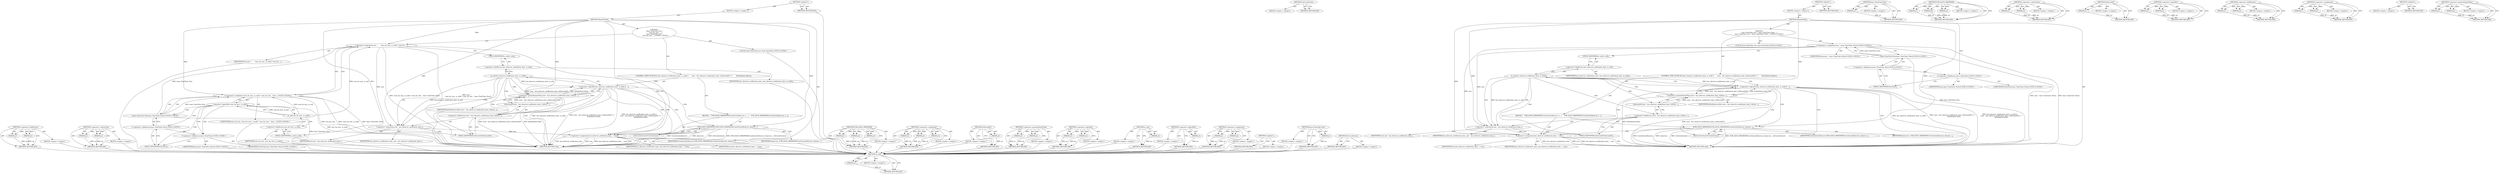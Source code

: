 digraph "OnUserActivity" {
vulnerable_79 [label=<(METHOD,is_null)>];
vulnerable_80 [label=<(PARAM,p1)>];
vulnerable_81 [label=<(BLOCK,&lt;empty&gt;,&lt;empty&gt;)>];
vulnerable_82 [label=<(METHOD_RETURN,ANY)>];
vulnerable_103 [label=<(METHOD,OnUserActivity)>];
vulnerable_104 [label=<(BLOCK,&lt;empty&gt;,&lt;empty&gt;)>];
vulnerable_105 [label=<(METHOD_RETURN,ANY)>];
vulnerable_6 [label=<(METHOD,&lt;global&gt;)<SUB>1</SUB>>];
vulnerable_7 [label=<(BLOCK,&lt;empty&gt;,&lt;empty&gt;)<SUB>1</SUB>>];
vulnerable_8 [label=<(METHOD,MaybeNotify)<SUB>1</SUB>>];
vulnerable_9 [label="<(BLOCK,{
  base::TimeTicks now = base::TimeTicks::Now(...,{
  base::TimeTicks now = base::TimeTicks::Now(...)<SUB>1</SUB>>"];
vulnerable_10 [label="<(LOCAL,base.TimeTicks now: base.TimeTicks)<SUB>2</SUB>>"];
vulnerable_11 [label="<(&lt;operator&gt;.assignment,now = base::TimeTicks::Now())<SUB>2</SUB>>"];
vulnerable_12 [label="<(IDENTIFIER,now,now = base::TimeTicks::Now())<SUB>2</SUB>>"];
vulnerable_13 [label="<(base.TimeTicks.Now,base::TimeTicks::Now())<SUB>2</SUB>>"];
vulnerable_14 [label="<(&lt;operator&gt;.fieldAccess,base::TimeTicks::Now)<SUB>2</SUB>>"];
vulnerable_15 [label="<(&lt;operator&gt;.fieldAccess,base::TimeTicks)<SUB>2</SUB>>"];
vulnerable_16 [label="<(IDENTIFIER,base,base::TimeTicks::Now())<SUB>2</SUB>>"];
vulnerable_17 [label="<(IDENTIFIER,TimeTicks,base::TimeTicks::Now())<SUB>2</SUB>>"];
vulnerable_18 [label=<(FIELD_IDENTIFIER,Now,Now)<SUB>2</SUB>>];
vulnerable_19 [label=<(CONTROL_STRUCTURE,IF,if (last_observer_notification_time_.is_null() ||
       (now - last_observer_notification_time_).InSecondsF() &gt;=
       kNotifyIntervalSec))<SUB>3</SUB>>];
vulnerable_20 [label=<(&lt;operator&gt;.logicalOr,last_observer_notification_time_.is_null() ||
 ...)<SUB>3</SUB>>];
vulnerable_21 [label=<(is_null,last_observer_notification_time_.is_null())<SUB>3</SUB>>];
vulnerable_22 [label=<(&lt;operator&gt;.fieldAccess,last_observer_notification_time_.is_null)<SUB>3</SUB>>];
vulnerable_23 [label=<(IDENTIFIER,last_observer_notification_time_,last_observer_notification_time_.is_null())<SUB>3</SUB>>];
vulnerable_24 [label=<(FIELD_IDENTIFIER,is_null,is_null)<SUB>3</SUB>>];
vulnerable_25 [label=<(&lt;operator&gt;.greaterEqualsThan,(now - last_observer_notification_time_).InSeco...)<SUB>4</SUB>>];
vulnerable_26 [label=<(InSecondsF,(now - last_observer_notification_time_).InSeco...)<SUB>4</SUB>>];
vulnerable_27 [label=<(&lt;operator&gt;.fieldAccess,(now - last_observer_notification_time_).InSeco...)<SUB>4</SUB>>];
vulnerable_28 [label=<(&lt;operator&gt;.subtraction,now - last_observer_notification_time_)<SUB>4</SUB>>];
vulnerable_29 [label=<(IDENTIFIER,now,now - last_observer_notification_time_)<SUB>4</SUB>>];
vulnerable_30 [label=<(IDENTIFIER,last_observer_notification_time_,now - last_observer_notification_time_)<SUB>4</SUB>>];
vulnerable_31 [label=<(FIELD_IDENTIFIER,InSecondsF,InSecondsF)<SUB>4</SUB>>];
vulnerable_32 [label=<(IDENTIFIER,kNotifyIntervalSec,(now - last_observer_notification_time_).InSeco...)<SUB>5</SUB>>];
vulnerable_33 [label=<(BLOCK,{
    FOR_EACH_OBSERVER(UserActivityObserver, o...,{
    FOR_EACH_OBSERVER(UserActivityObserver, o...)<SUB>5</SUB>>];
vulnerable_34 [label=<(FOR_EACH_OBSERVER,FOR_EACH_OBSERVER(UserActivityObserver, observe...)<SUB>6</SUB>>];
vulnerable_35 [label=<(IDENTIFIER,UserActivityObserver,FOR_EACH_OBSERVER(UserActivityObserver, observe...)<SUB>6</SUB>>];
vulnerable_36 [label=<(IDENTIFIER,observers_,FOR_EACH_OBSERVER(UserActivityObserver, observe...)<SUB>6</SUB>>];
vulnerable_37 [label=<(OnUserActivity,OnUserActivity())<SUB>6</SUB>>];
vulnerable_38 [label=<(&lt;operator&gt;.assignment,last_observer_notification_time_ = now)<SUB>7</SUB>>];
vulnerable_39 [label=<(IDENTIFIER,last_observer_notification_time_,last_observer_notification_time_ = now)<SUB>7</SUB>>];
vulnerable_40 [label=<(IDENTIFIER,now,last_observer_notification_time_ = now)<SUB>7</SUB>>];
vulnerable_41 [label=<(METHOD_RETURN,void)<SUB>1</SUB>>];
vulnerable_43 [label=<(METHOD_RETURN,ANY)<SUB>1</SUB>>];
vulnerable_65 [label=<(METHOD,base.TimeTicks.Now)>];
vulnerable_66 [label=<(PARAM,p1)>];
vulnerable_67 [label=<(BLOCK,&lt;empty&gt;,&lt;empty&gt;)>];
vulnerable_68 [label=<(METHOD_RETURN,ANY)>];
vulnerable_97 [label=<(METHOD,FOR_EACH_OBSERVER)>];
vulnerable_98 [label=<(PARAM,p1)>];
vulnerable_99 [label=<(PARAM,p2)>];
vulnerable_100 [label=<(PARAM,p3)>];
vulnerable_101 [label=<(BLOCK,&lt;empty&gt;,&lt;empty&gt;)>];
vulnerable_102 [label=<(METHOD_RETURN,ANY)>];
vulnerable_92 [label=<(METHOD,&lt;operator&gt;.subtraction)>];
vulnerable_93 [label=<(PARAM,p1)>];
vulnerable_94 [label=<(PARAM,p2)>];
vulnerable_95 [label=<(BLOCK,&lt;empty&gt;,&lt;empty&gt;)>];
vulnerable_96 [label=<(METHOD_RETURN,ANY)>];
vulnerable_88 [label=<(METHOD,InSecondsF)>];
vulnerable_89 [label=<(PARAM,p1)>];
vulnerable_90 [label=<(BLOCK,&lt;empty&gt;,&lt;empty&gt;)>];
vulnerable_91 [label=<(METHOD_RETURN,ANY)>];
vulnerable_74 [label=<(METHOD,&lt;operator&gt;.logicalOr)>];
vulnerable_75 [label=<(PARAM,p1)>];
vulnerable_76 [label=<(PARAM,p2)>];
vulnerable_77 [label=<(BLOCK,&lt;empty&gt;,&lt;empty&gt;)>];
vulnerable_78 [label=<(METHOD_RETURN,ANY)>];
vulnerable_69 [label=<(METHOD,&lt;operator&gt;.fieldAccess)>];
vulnerable_70 [label=<(PARAM,p1)>];
vulnerable_71 [label=<(PARAM,p2)>];
vulnerable_72 [label=<(BLOCK,&lt;empty&gt;,&lt;empty&gt;)>];
vulnerable_73 [label=<(METHOD_RETURN,ANY)>];
vulnerable_60 [label=<(METHOD,&lt;operator&gt;.assignment)>];
vulnerable_61 [label=<(PARAM,p1)>];
vulnerable_62 [label=<(PARAM,p2)>];
vulnerable_63 [label=<(BLOCK,&lt;empty&gt;,&lt;empty&gt;)>];
vulnerable_64 [label=<(METHOD_RETURN,ANY)>];
vulnerable_54 [label=<(METHOD,&lt;global&gt;)<SUB>1</SUB>>];
vulnerable_55 [label=<(BLOCK,&lt;empty&gt;,&lt;empty&gt;)>];
vulnerable_56 [label=<(METHOD_RETURN,ANY)>];
vulnerable_83 [label=<(METHOD,&lt;operator&gt;.greaterEqualsThan)>];
vulnerable_84 [label=<(PARAM,p1)>];
vulnerable_85 [label=<(PARAM,p2)>];
vulnerable_86 [label=<(BLOCK,&lt;empty&gt;,&lt;empty&gt;)>];
vulnerable_87 [label=<(METHOD_RETURN,ANY)>];
fixed_86 [label=<(METHOD,&lt;operator&gt;.fieldAccess)>];
fixed_87 [label=<(PARAM,p1)>];
fixed_88 [label=<(PARAM,p2)>];
fixed_89 [label=<(BLOCK,&lt;empty&gt;,&lt;empty&gt;)>];
fixed_90 [label=<(METHOD_RETURN,ANY)>];
fixed_109 [label=<(METHOD,&lt;operator&gt;.subtraction)>];
fixed_110 [label=<(PARAM,p1)>];
fixed_111 [label=<(PARAM,p2)>];
fixed_112 [label=<(BLOCK,&lt;empty&gt;,&lt;empty&gt;)>];
fixed_113 [label=<(METHOD_RETURN,ANY)>];
fixed_6 [label=<(METHOD,&lt;global&gt;)<SUB>1</SUB>>];
fixed_7 [label=<(BLOCK,&lt;empty&gt;,&lt;empty&gt;)<SUB>1</SUB>>];
fixed_8 [label=<(METHOD,MaybeNotify)<SUB>1</SUB>>];
fixed_9 [label="<(BLOCK,{
  base::TimeTicks now =
      !now_for_test_....,{
  base::TimeTicks now =
      !now_for_test_....)<SUB>1</SUB>>"];
fixed_10 [label="<(LOCAL,base.TimeTicks now: base.TimeTicks)<SUB>2</SUB>>"];
fixed_11 [label=<(&lt;operator&gt;.assignment,now =
      !now_for_test_.is_null() ? now_for_...)<SUB>2</SUB>>];
fixed_12 [label=<(IDENTIFIER,now,now =
      !now_for_test_.is_null() ? now_for_...)<SUB>2</SUB>>];
fixed_13 [label="<(&lt;operator&gt;.conditional,!now_for_test_.is_null() ? now_for_test_ : base...)<SUB>3</SUB>>"];
fixed_14 [label=<(&lt;operator&gt;.logicalNot,!now_for_test_.is_null())<SUB>3</SUB>>];
fixed_15 [label=<(is_null,now_for_test_.is_null())<SUB>3</SUB>>];
fixed_16 [label=<(&lt;operator&gt;.fieldAccess,now_for_test_.is_null)<SUB>3</SUB>>];
fixed_17 [label=<(IDENTIFIER,now_for_test_,now_for_test_.is_null())<SUB>3</SUB>>];
fixed_18 [label=<(FIELD_IDENTIFIER,is_null,is_null)<SUB>3</SUB>>];
fixed_19 [label="<(IDENTIFIER,now_for_test_,!now_for_test_.is_null() ? now_for_test_ : base...)<SUB>3</SUB>>"];
fixed_20 [label="<(base.TimeTicks.Now,base::TimeTicks::Now())<SUB>3</SUB>>"];
fixed_21 [label="<(&lt;operator&gt;.fieldAccess,base::TimeTicks::Now)<SUB>3</SUB>>"];
fixed_22 [label="<(&lt;operator&gt;.fieldAccess,base::TimeTicks)<SUB>3</SUB>>"];
fixed_23 [label="<(IDENTIFIER,base,base::TimeTicks::Now())<SUB>3</SUB>>"];
fixed_24 [label="<(IDENTIFIER,TimeTicks,base::TimeTicks::Now())<SUB>3</SUB>>"];
fixed_25 [label=<(FIELD_IDENTIFIER,Now,Now)<SUB>3</SUB>>];
fixed_26 [label=<(CONTROL_STRUCTURE,IF,if (last_observer_notification_time_.is_null() ||
       (now - last_observer_notification_time_).InSecondsF() &gt;=
       kNotifyIntervalSec))<SUB>4</SUB>>];
fixed_27 [label=<(&lt;operator&gt;.logicalOr,last_observer_notification_time_.is_null() ||
 ...)<SUB>4</SUB>>];
fixed_28 [label=<(is_null,last_observer_notification_time_.is_null())<SUB>4</SUB>>];
fixed_29 [label=<(&lt;operator&gt;.fieldAccess,last_observer_notification_time_.is_null)<SUB>4</SUB>>];
fixed_30 [label=<(IDENTIFIER,last_observer_notification_time_,last_observer_notification_time_.is_null())<SUB>4</SUB>>];
fixed_31 [label=<(FIELD_IDENTIFIER,is_null,is_null)<SUB>4</SUB>>];
fixed_32 [label=<(&lt;operator&gt;.greaterEqualsThan,(now - last_observer_notification_time_).InSeco...)<SUB>5</SUB>>];
fixed_33 [label=<(InSecondsF,(now - last_observer_notification_time_).InSeco...)<SUB>5</SUB>>];
fixed_34 [label=<(&lt;operator&gt;.fieldAccess,(now - last_observer_notification_time_).InSeco...)<SUB>5</SUB>>];
fixed_35 [label=<(&lt;operator&gt;.subtraction,now - last_observer_notification_time_)<SUB>5</SUB>>];
fixed_36 [label=<(IDENTIFIER,now,now - last_observer_notification_time_)<SUB>5</SUB>>];
fixed_37 [label=<(IDENTIFIER,last_observer_notification_time_,now - last_observer_notification_time_)<SUB>5</SUB>>];
fixed_38 [label=<(FIELD_IDENTIFIER,InSecondsF,InSecondsF)<SUB>5</SUB>>];
fixed_39 [label=<(IDENTIFIER,kNotifyIntervalSec,(now - last_observer_notification_time_).InSeco...)<SUB>6</SUB>>];
fixed_40 [label=<(BLOCK,{
    FOR_EACH_OBSERVER(UserActivityObserver, o...,{
    FOR_EACH_OBSERVER(UserActivityObserver, o...)<SUB>6</SUB>>];
fixed_41 [label=<(FOR_EACH_OBSERVER,FOR_EACH_OBSERVER(UserActivityObserver, observe...)<SUB>7</SUB>>];
fixed_42 [label=<(IDENTIFIER,UserActivityObserver,FOR_EACH_OBSERVER(UserActivityObserver, observe...)<SUB>7</SUB>>];
fixed_43 [label=<(IDENTIFIER,observers_,FOR_EACH_OBSERVER(UserActivityObserver, observe...)<SUB>7</SUB>>];
fixed_44 [label=<(OnUserActivity,OnUserActivity())<SUB>7</SUB>>];
fixed_45 [label=<(&lt;operator&gt;.assignment,last_observer_notification_time_ = now)<SUB>8</SUB>>];
fixed_46 [label=<(IDENTIFIER,last_observer_notification_time_,last_observer_notification_time_ = now)<SUB>8</SUB>>];
fixed_47 [label=<(IDENTIFIER,now,last_observer_notification_time_ = now)<SUB>8</SUB>>];
fixed_48 [label=<(METHOD_RETURN,void)<SUB>1</SUB>>];
fixed_50 [label=<(METHOD_RETURN,ANY)<SUB>1</SUB>>];
fixed_114 [label=<(METHOD,FOR_EACH_OBSERVER)>];
fixed_115 [label=<(PARAM,p1)>];
fixed_116 [label=<(PARAM,p2)>];
fixed_117 [label=<(PARAM,p3)>];
fixed_118 [label=<(BLOCK,&lt;empty&gt;,&lt;empty&gt;)>];
fixed_119 [label=<(METHOD_RETURN,ANY)>];
fixed_72 [label=<(METHOD,&lt;operator&gt;.conditional)>];
fixed_73 [label=<(PARAM,p1)>];
fixed_74 [label=<(PARAM,p2)>];
fixed_75 [label=<(PARAM,p3)>];
fixed_76 [label=<(BLOCK,&lt;empty&gt;,&lt;empty&gt;)>];
fixed_77 [label=<(METHOD_RETURN,ANY)>];
fixed_105 [label=<(METHOD,InSecondsF)>];
fixed_106 [label=<(PARAM,p1)>];
fixed_107 [label=<(BLOCK,&lt;empty&gt;,&lt;empty&gt;)>];
fixed_108 [label=<(METHOD_RETURN,ANY)>];
fixed_100 [label=<(METHOD,&lt;operator&gt;.greaterEqualsThan)>];
fixed_101 [label=<(PARAM,p1)>];
fixed_102 [label=<(PARAM,p2)>];
fixed_103 [label=<(BLOCK,&lt;empty&gt;,&lt;empty&gt;)>];
fixed_104 [label=<(METHOD_RETURN,ANY)>];
fixed_95 [label=<(METHOD,&lt;operator&gt;.logicalOr)>];
fixed_96 [label=<(PARAM,p1)>];
fixed_97 [label=<(PARAM,p2)>];
fixed_98 [label=<(BLOCK,&lt;empty&gt;,&lt;empty&gt;)>];
fixed_99 [label=<(METHOD_RETURN,ANY)>];
fixed_82 [label=<(METHOD,is_null)>];
fixed_83 [label=<(PARAM,p1)>];
fixed_84 [label=<(BLOCK,&lt;empty&gt;,&lt;empty&gt;)>];
fixed_85 [label=<(METHOD_RETURN,ANY)>];
fixed_78 [label=<(METHOD,&lt;operator&gt;.logicalNot)>];
fixed_79 [label=<(PARAM,p1)>];
fixed_80 [label=<(BLOCK,&lt;empty&gt;,&lt;empty&gt;)>];
fixed_81 [label=<(METHOD_RETURN,ANY)>];
fixed_67 [label=<(METHOD,&lt;operator&gt;.assignment)>];
fixed_68 [label=<(PARAM,p1)>];
fixed_69 [label=<(PARAM,p2)>];
fixed_70 [label=<(BLOCK,&lt;empty&gt;,&lt;empty&gt;)>];
fixed_71 [label=<(METHOD_RETURN,ANY)>];
fixed_61 [label=<(METHOD,&lt;global&gt;)<SUB>1</SUB>>];
fixed_62 [label=<(BLOCK,&lt;empty&gt;,&lt;empty&gt;)>];
fixed_63 [label=<(METHOD_RETURN,ANY)>];
fixed_91 [label=<(METHOD,base.TimeTicks.Now)>];
fixed_92 [label=<(PARAM,p1)>];
fixed_93 [label=<(BLOCK,&lt;empty&gt;,&lt;empty&gt;)>];
fixed_94 [label=<(METHOD_RETURN,ANY)>];
fixed_120 [label=<(METHOD,OnUserActivity)>];
fixed_121 [label=<(BLOCK,&lt;empty&gt;,&lt;empty&gt;)>];
fixed_122 [label=<(METHOD_RETURN,ANY)>];
vulnerable_79 -> vulnerable_80  [key=0, label="AST: "];
vulnerable_79 -> vulnerable_80  [key=1, label="DDG: "];
vulnerable_79 -> vulnerable_81  [key=0, label="AST: "];
vulnerable_79 -> vulnerable_82  [key=0, label="AST: "];
vulnerable_79 -> vulnerable_82  [key=1, label="CFG: "];
vulnerable_80 -> vulnerable_82  [key=0, label="DDG: p1"];
vulnerable_103 -> vulnerable_104  [key=0, label="AST: "];
vulnerable_103 -> vulnerable_105  [key=0, label="AST: "];
vulnerable_103 -> vulnerable_105  [key=1, label="CFG: "];
vulnerable_6 -> vulnerable_7  [key=0, label="AST: "];
vulnerable_6 -> vulnerable_43  [key=0, label="AST: "];
vulnerable_6 -> vulnerable_43  [key=1, label="CFG: "];
vulnerable_7 -> vulnerable_8  [key=0, label="AST: "];
vulnerable_8 -> vulnerable_9  [key=0, label="AST: "];
vulnerable_8 -> vulnerable_41  [key=0, label="AST: "];
vulnerable_8 -> vulnerable_15  [key=0, label="CFG: "];
vulnerable_8 -> vulnerable_38  [key=0, label="DDG: "];
vulnerable_8 -> vulnerable_25  [key=0, label="DDG: "];
vulnerable_8 -> vulnerable_34  [key=0, label="DDG: "];
vulnerable_8 -> vulnerable_28  [key=0, label="DDG: "];
vulnerable_9 -> vulnerable_10  [key=0, label="AST: "];
vulnerable_9 -> vulnerable_11  [key=0, label="AST: "];
vulnerable_9 -> vulnerable_19  [key=0, label="AST: "];
vulnerable_11 -> vulnerable_12  [key=0, label="AST: "];
vulnerable_11 -> vulnerable_13  [key=0, label="AST: "];
vulnerable_11 -> vulnerable_24  [key=0, label="CFG: "];
vulnerable_11 -> vulnerable_41  [key=0, label="DDG: base::TimeTicks::Now()"];
vulnerable_11 -> vulnerable_41  [key=1, label="DDG: now = base::TimeTicks::Now()"];
vulnerable_11 -> vulnerable_38  [key=0, label="DDG: now"];
vulnerable_11 -> vulnerable_28  [key=0, label="DDG: now"];
vulnerable_13 -> vulnerable_14  [key=0, label="AST: "];
vulnerable_13 -> vulnerable_11  [key=0, label="CFG: "];
vulnerable_13 -> vulnerable_11  [key=1, label="DDG: base::TimeTicks::Now"];
vulnerable_13 -> vulnerable_41  [key=0, label="DDG: base::TimeTicks::Now"];
vulnerable_14 -> vulnerable_15  [key=0, label="AST: "];
vulnerable_14 -> vulnerable_18  [key=0, label="AST: "];
vulnerable_14 -> vulnerable_13  [key=0, label="CFG: "];
vulnerable_15 -> vulnerable_16  [key=0, label="AST: "];
vulnerable_15 -> vulnerable_17  [key=0, label="AST: "];
vulnerable_15 -> vulnerable_18  [key=0, label="CFG: "];
vulnerable_18 -> vulnerable_14  [key=0, label="CFG: "];
vulnerable_19 -> vulnerable_20  [key=0, label="AST: "];
vulnerable_19 -> vulnerable_33  [key=0, label="AST: "];
vulnerable_20 -> vulnerable_21  [key=0, label="AST: "];
vulnerable_20 -> vulnerable_25  [key=0, label="AST: "];
vulnerable_20 -> vulnerable_41  [key=0, label="CFG: "];
vulnerable_20 -> vulnerable_41  [key=1, label="DDG: last_observer_notification_time_.is_null()"];
vulnerable_20 -> vulnerable_41  [key=2, label="DDG: (now - last_observer_notification_time_).InSecondsF() &gt;=
       kNotifyIntervalSec"];
vulnerable_20 -> vulnerable_41  [key=3, label="DDG: last_observer_notification_time_.is_null() ||
       (now - last_observer_notification_time_).InSecondsF() &gt;=
       kNotifyIntervalSec"];
vulnerable_20 -> vulnerable_37  [key=0, label="CFG: "];
vulnerable_20 -> vulnerable_37  [key=1, label="CDG: "];
vulnerable_20 -> vulnerable_34  [key=0, label="CDG: "];
vulnerable_20 -> vulnerable_38  [key=0, label="CDG: "];
vulnerable_21 -> vulnerable_22  [key=0, label="AST: "];
vulnerable_21 -> vulnerable_20  [key=0, label="CFG: "];
vulnerable_21 -> vulnerable_20  [key=1, label="DDG: last_observer_notification_time_.is_null"];
vulnerable_21 -> vulnerable_28  [key=0, label="CFG: "];
vulnerable_21 -> vulnerable_28  [key=1, label="DDG: last_observer_notification_time_.is_null"];
vulnerable_21 -> vulnerable_28  [key=2, label="CDG: "];
vulnerable_21 -> vulnerable_26  [key=0, label="CDG: "];
vulnerable_21 -> vulnerable_25  [key=0, label="CDG: "];
vulnerable_21 -> vulnerable_27  [key=0, label="CDG: "];
vulnerable_21 -> vulnerable_31  [key=0, label="CDG: "];
vulnerable_22 -> vulnerable_23  [key=0, label="AST: "];
vulnerable_22 -> vulnerable_24  [key=0, label="AST: "];
vulnerable_22 -> vulnerable_21  [key=0, label="CFG: "];
vulnerable_24 -> vulnerable_22  [key=0, label="CFG: "];
vulnerable_25 -> vulnerable_26  [key=0, label="AST: "];
vulnerable_25 -> vulnerable_32  [key=0, label="AST: "];
vulnerable_25 -> vulnerable_20  [key=0, label="CFG: "];
vulnerable_25 -> vulnerable_20  [key=1, label="DDG: (now - last_observer_notification_time_).InSecondsF()"];
vulnerable_25 -> vulnerable_20  [key=2, label="DDG: kNotifyIntervalSec"];
vulnerable_25 -> vulnerable_41  [key=0, label="DDG: (now - last_observer_notification_time_).InSecondsF()"];
vulnerable_25 -> vulnerable_41  [key=1, label="DDG: kNotifyIntervalSec"];
vulnerable_26 -> vulnerable_27  [key=0, label="AST: "];
vulnerable_26 -> vulnerable_25  [key=0, label="CFG: "];
vulnerable_26 -> vulnerable_25  [key=1, label="DDG: (now - last_observer_notification_time_).InSecondsF"];
vulnerable_27 -> vulnerable_28  [key=0, label="AST: "];
vulnerable_27 -> vulnerable_31  [key=0, label="AST: "];
vulnerable_27 -> vulnerable_26  [key=0, label="CFG: "];
vulnerable_28 -> vulnerable_29  [key=0, label="AST: "];
vulnerable_28 -> vulnerable_30  [key=0, label="AST: "];
vulnerable_28 -> vulnerable_31  [key=0, label="CFG: "];
vulnerable_28 -> vulnerable_38  [key=0, label="DDG: now"];
vulnerable_31 -> vulnerable_27  [key=0, label="CFG: "];
vulnerable_33 -> vulnerable_34  [key=0, label="AST: "];
vulnerable_33 -> vulnerable_38  [key=0, label="AST: "];
vulnerable_34 -> vulnerable_35  [key=0, label="AST: "];
vulnerable_34 -> vulnerable_36  [key=0, label="AST: "];
vulnerable_34 -> vulnerable_37  [key=0, label="AST: "];
vulnerable_34 -> vulnerable_38  [key=0, label="CFG: "];
vulnerable_34 -> vulnerable_41  [key=0, label="DDG: observers_"];
vulnerable_34 -> vulnerable_41  [key=1, label="DDG: OnUserActivity()"];
vulnerable_34 -> vulnerable_41  [key=2, label="DDG: FOR_EACH_OBSERVER(UserActivityObserver, observers_, OnUserActivity())"];
vulnerable_34 -> vulnerable_41  [key=3, label="DDG: UserActivityObserver"];
vulnerable_37 -> vulnerable_34  [key=0, label="CFG: "];
vulnerable_38 -> vulnerable_39  [key=0, label="AST: "];
vulnerable_38 -> vulnerable_40  [key=0, label="AST: "];
vulnerable_38 -> vulnerable_41  [key=0, label="CFG: "];
vulnerable_38 -> vulnerable_41  [key=1, label="DDG: last_observer_notification_time_"];
vulnerable_38 -> vulnerable_41  [key=2, label="DDG: now"];
vulnerable_38 -> vulnerable_41  [key=3, label="DDG: last_observer_notification_time_ = now"];
vulnerable_65 -> vulnerable_66  [key=0, label="AST: "];
vulnerable_65 -> vulnerable_66  [key=1, label="DDG: "];
vulnerable_65 -> vulnerable_67  [key=0, label="AST: "];
vulnerable_65 -> vulnerable_68  [key=0, label="AST: "];
vulnerable_65 -> vulnerable_68  [key=1, label="CFG: "];
vulnerable_66 -> vulnerable_68  [key=0, label="DDG: p1"];
vulnerable_97 -> vulnerable_98  [key=0, label="AST: "];
vulnerable_97 -> vulnerable_98  [key=1, label="DDG: "];
vulnerable_97 -> vulnerable_101  [key=0, label="AST: "];
vulnerable_97 -> vulnerable_99  [key=0, label="AST: "];
vulnerable_97 -> vulnerable_99  [key=1, label="DDG: "];
vulnerable_97 -> vulnerable_102  [key=0, label="AST: "];
vulnerable_97 -> vulnerable_102  [key=1, label="CFG: "];
vulnerable_97 -> vulnerable_100  [key=0, label="AST: "];
vulnerable_97 -> vulnerable_100  [key=1, label="DDG: "];
vulnerable_98 -> vulnerable_102  [key=0, label="DDG: p1"];
vulnerable_99 -> vulnerable_102  [key=0, label="DDG: p2"];
vulnerable_100 -> vulnerable_102  [key=0, label="DDG: p3"];
vulnerable_92 -> vulnerable_93  [key=0, label="AST: "];
vulnerable_92 -> vulnerable_93  [key=1, label="DDG: "];
vulnerable_92 -> vulnerable_95  [key=0, label="AST: "];
vulnerable_92 -> vulnerable_94  [key=0, label="AST: "];
vulnerable_92 -> vulnerable_94  [key=1, label="DDG: "];
vulnerable_92 -> vulnerable_96  [key=0, label="AST: "];
vulnerable_92 -> vulnerable_96  [key=1, label="CFG: "];
vulnerable_93 -> vulnerable_96  [key=0, label="DDG: p1"];
vulnerable_94 -> vulnerable_96  [key=0, label="DDG: p2"];
vulnerable_88 -> vulnerable_89  [key=0, label="AST: "];
vulnerable_88 -> vulnerable_89  [key=1, label="DDG: "];
vulnerable_88 -> vulnerable_90  [key=0, label="AST: "];
vulnerable_88 -> vulnerable_91  [key=0, label="AST: "];
vulnerable_88 -> vulnerable_91  [key=1, label="CFG: "];
vulnerable_89 -> vulnerable_91  [key=0, label="DDG: p1"];
vulnerable_74 -> vulnerable_75  [key=0, label="AST: "];
vulnerable_74 -> vulnerable_75  [key=1, label="DDG: "];
vulnerable_74 -> vulnerable_77  [key=0, label="AST: "];
vulnerable_74 -> vulnerable_76  [key=0, label="AST: "];
vulnerable_74 -> vulnerable_76  [key=1, label="DDG: "];
vulnerable_74 -> vulnerable_78  [key=0, label="AST: "];
vulnerable_74 -> vulnerable_78  [key=1, label="CFG: "];
vulnerable_75 -> vulnerable_78  [key=0, label="DDG: p1"];
vulnerable_76 -> vulnerable_78  [key=0, label="DDG: p2"];
vulnerable_69 -> vulnerable_70  [key=0, label="AST: "];
vulnerable_69 -> vulnerable_70  [key=1, label="DDG: "];
vulnerable_69 -> vulnerable_72  [key=0, label="AST: "];
vulnerable_69 -> vulnerable_71  [key=0, label="AST: "];
vulnerable_69 -> vulnerable_71  [key=1, label="DDG: "];
vulnerable_69 -> vulnerable_73  [key=0, label="AST: "];
vulnerable_69 -> vulnerable_73  [key=1, label="CFG: "];
vulnerable_70 -> vulnerable_73  [key=0, label="DDG: p1"];
vulnerable_71 -> vulnerable_73  [key=0, label="DDG: p2"];
vulnerable_60 -> vulnerable_61  [key=0, label="AST: "];
vulnerable_60 -> vulnerable_61  [key=1, label="DDG: "];
vulnerable_60 -> vulnerable_63  [key=0, label="AST: "];
vulnerable_60 -> vulnerable_62  [key=0, label="AST: "];
vulnerable_60 -> vulnerable_62  [key=1, label="DDG: "];
vulnerable_60 -> vulnerable_64  [key=0, label="AST: "];
vulnerable_60 -> vulnerable_64  [key=1, label="CFG: "];
vulnerable_61 -> vulnerable_64  [key=0, label="DDG: p1"];
vulnerable_62 -> vulnerable_64  [key=0, label="DDG: p2"];
vulnerable_54 -> vulnerable_55  [key=0, label="AST: "];
vulnerable_54 -> vulnerable_56  [key=0, label="AST: "];
vulnerable_54 -> vulnerable_56  [key=1, label="CFG: "];
vulnerable_83 -> vulnerable_84  [key=0, label="AST: "];
vulnerable_83 -> vulnerable_84  [key=1, label="DDG: "];
vulnerable_83 -> vulnerable_86  [key=0, label="AST: "];
vulnerable_83 -> vulnerable_85  [key=0, label="AST: "];
vulnerable_83 -> vulnerable_85  [key=1, label="DDG: "];
vulnerable_83 -> vulnerable_87  [key=0, label="AST: "];
vulnerable_83 -> vulnerable_87  [key=1, label="CFG: "];
vulnerable_84 -> vulnerable_87  [key=0, label="DDG: p1"];
vulnerable_85 -> vulnerable_87  [key=0, label="DDG: p2"];
fixed_86 -> fixed_87  [key=0, label="AST: "];
fixed_86 -> fixed_87  [key=1, label="DDG: "];
fixed_86 -> fixed_89  [key=0, label="AST: "];
fixed_86 -> fixed_88  [key=0, label="AST: "];
fixed_86 -> fixed_88  [key=1, label="DDG: "];
fixed_86 -> fixed_90  [key=0, label="AST: "];
fixed_86 -> fixed_90  [key=1, label="CFG: "];
fixed_87 -> fixed_90  [key=0, label="DDG: p1"];
fixed_88 -> fixed_90  [key=0, label="DDG: p2"];
fixed_89 -> vulnerable_79  [key=0];
fixed_90 -> vulnerable_79  [key=0];
fixed_109 -> fixed_110  [key=0, label="AST: "];
fixed_109 -> fixed_110  [key=1, label="DDG: "];
fixed_109 -> fixed_112  [key=0, label="AST: "];
fixed_109 -> fixed_111  [key=0, label="AST: "];
fixed_109 -> fixed_111  [key=1, label="DDG: "];
fixed_109 -> fixed_113  [key=0, label="AST: "];
fixed_109 -> fixed_113  [key=1, label="CFG: "];
fixed_110 -> fixed_113  [key=0, label="DDG: p1"];
fixed_111 -> fixed_113  [key=0, label="DDG: p2"];
fixed_112 -> vulnerable_79  [key=0];
fixed_113 -> vulnerable_79  [key=0];
fixed_6 -> fixed_7  [key=0, label="AST: "];
fixed_6 -> fixed_50  [key=0, label="AST: "];
fixed_6 -> fixed_50  [key=1, label="CFG: "];
fixed_7 -> fixed_8  [key=0, label="AST: "];
fixed_8 -> fixed_9  [key=0, label="AST: "];
fixed_8 -> fixed_48  [key=0, label="AST: "];
fixed_8 -> fixed_18  [key=0, label="CFG: "];
fixed_8 -> fixed_11  [key=0, label="DDG: "];
fixed_8 -> fixed_13  [key=0, label="DDG: "];
fixed_8 -> fixed_45  [key=0, label="DDG: "];
fixed_8 -> fixed_32  [key=0, label="DDG: "];
fixed_8 -> fixed_41  [key=0, label="DDG: "];
fixed_8 -> fixed_35  [key=0, label="DDG: "];
fixed_9 -> fixed_10  [key=0, label="AST: "];
fixed_9 -> fixed_11  [key=0, label="AST: "];
fixed_9 -> fixed_26  [key=0, label="AST: "];
fixed_10 -> vulnerable_79  [key=0];
fixed_11 -> fixed_12  [key=0, label="AST: "];
fixed_11 -> fixed_13  [key=0, label="AST: "];
fixed_11 -> fixed_31  [key=0, label="CFG: "];
fixed_11 -> fixed_48  [key=0, label="DDG: !now_for_test_.is_null() ? now_for_test_ : base::TimeTicks::Now()"];
fixed_11 -> fixed_48  [key=1, label="DDG: now =
      !now_for_test_.is_null() ? now_for_test_ : base::TimeTicks::Now()"];
fixed_11 -> fixed_45  [key=0, label="DDG: now"];
fixed_11 -> fixed_35  [key=0, label="DDG: now"];
fixed_12 -> vulnerable_79  [key=0];
fixed_13 -> fixed_14  [key=0, label="AST: "];
fixed_13 -> fixed_19  [key=0, label="AST: "];
fixed_13 -> fixed_20  [key=0, label="AST: "];
fixed_13 -> fixed_11  [key=0, label="CFG: "];
fixed_13 -> fixed_48  [key=0, label="DDG: !now_for_test_.is_null()"];
fixed_13 -> fixed_48  [key=1, label="DDG: base::TimeTicks::Now()"];
fixed_13 -> fixed_48  [key=2, label="DDG: now_for_test_"];
fixed_14 -> fixed_15  [key=0, label="AST: "];
fixed_14 -> fixed_13  [key=0, label="CFG: "];
fixed_14 -> fixed_22  [key=0, label="CFG: "];
fixed_14 -> fixed_22  [key=1, label="CDG: "];
fixed_14 -> fixed_48  [key=0, label="DDG: now_for_test_.is_null()"];
fixed_14 -> fixed_21  [key=0, label="CDG: "];
fixed_14 -> fixed_20  [key=0, label="CDG: "];
fixed_14 -> fixed_25  [key=0, label="CDG: "];
fixed_15 -> fixed_16  [key=0, label="AST: "];
fixed_15 -> fixed_14  [key=0, label="CFG: "];
fixed_15 -> fixed_14  [key=1, label="DDG: now_for_test_.is_null"];
fixed_15 -> fixed_11  [key=0, label="DDG: now_for_test_.is_null"];
fixed_15 -> fixed_13  [key=0, label="DDG: now_for_test_.is_null"];
fixed_16 -> fixed_17  [key=0, label="AST: "];
fixed_16 -> fixed_18  [key=0, label="AST: "];
fixed_16 -> fixed_15  [key=0, label="CFG: "];
fixed_17 -> vulnerable_79  [key=0];
fixed_18 -> fixed_16  [key=0, label="CFG: "];
fixed_19 -> vulnerable_79  [key=0];
fixed_20 -> fixed_21  [key=0, label="AST: "];
fixed_20 -> fixed_13  [key=0, label="CFG: "];
fixed_20 -> fixed_13  [key=1, label="DDG: base::TimeTicks::Now"];
fixed_20 -> fixed_48  [key=0, label="DDG: base::TimeTicks::Now"];
fixed_20 -> fixed_11  [key=0, label="DDG: base::TimeTicks::Now"];
fixed_21 -> fixed_22  [key=0, label="AST: "];
fixed_21 -> fixed_25  [key=0, label="AST: "];
fixed_21 -> fixed_20  [key=0, label="CFG: "];
fixed_22 -> fixed_23  [key=0, label="AST: "];
fixed_22 -> fixed_24  [key=0, label="AST: "];
fixed_22 -> fixed_25  [key=0, label="CFG: "];
fixed_23 -> vulnerable_79  [key=0];
fixed_24 -> vulnerable_79  [key=0];
fixed_25 -> fixed_21  [key=0, label="CFG: "];
fixed_26 -> fixed_27  [key=0, label="AST: "];
fixed_26 -> fixed_40  [key=0, label="AST: "];
fixed_27 -> fixed_28  [key=0, label="AST: "];
fixed_27 -> fixed_32  [key=0, label="AST: "];
fixed_27 -> fixed_48  [key=0, label="CFG: "];
fixed_27 -> fixed_48  [key=1, label="DDG: last_observer_notification_time_.is_null()"];
fixed_27 -> fixed_48  [key=2, label="DDG: (now - last_observer_notification_time_).InSecondsF() &gt;=
       kNotifyIntervalSec"];
fixed_27 -> fixed_48  [key=3, label="DDG: last_observer_notification_time_.is_null() ||
       (now - last_observer_notification_time_).InSecondsF() &gt;=
       kNotifyIntervalSec"];
fixed_27 -> fixed_44  [key=0, label="CFG: "];
fixed_27 -> fixed_44  [key=1, label="CDG: "];
fixed_27 -> fixed_41  [key=0, label="CDG: "];
fixed_27 -> fixed_45  [key=0, label="CDG: "];
fixed_28 -> fixed_29  [key=0, label="AST: "];
fixed_28 -> fixed_27  [key=0, label="CFG: "];
fixed_28 -> fixed_27  [key=1, label="DDG: last_observer_notification_time_.is_null"];
fixed_28 -> fixed_35  [key=0, label="CFG: "];
fixed_28 -> fixed_35  [key=1, label="DDG: last_observer_notification_time_.is_null"];
fixed_28 -> fixed_35  [key=2, label="CDG: "];
fixed_28 -> fixed_34  [key=0, label="CDG: "];
fixed_28 -> fixed_32  [key=0, label="CDG: "];
fixed_28 -> fixed_33  [key=0, label="CDG: "];
fixed_28 -> fixed_38  [key=0, label="CDG: "];
fixed_29 -> fixed_30  [key=0, label="AST: "];
fixed_29 -> fixed_31  [key=0, label="AST: "];
fixed_29 -> fixed_28  [key=0, label="CFG: "];
fixed_30 -> vulnerable_79  [key=0];
fixed_31 -> fixed_29  [key=0, label="CFG: "];
fixed_32 -> fixed_33  [key=0, label="AST: "];
fixed_32 -> fixed_39  [key=0, label="AST: "];
fixed_32 -> fixed_27  [key=0, label="CFG: "];
fixed_32 -> fixed_27  [key=1, label="DDG: (now - last_observer_notification_time_).InSecondsF()"];
fixed_32 -> fixed_27  [key=2, label="DDG: kNotifyIntervalSec"];
fixed_32 -> fixed_48  [key=0, label="DDG: (now - last_observer_notification_time_).InSecondsF()"];
fixed_32 -> fixed_48  [key=1, label="DDG: kNotifyIntervalSec"];
fixed_33 -> fixed_34  [key=0, label="AST: "];
fixed_33 -> fixed_32  [key=0, label="CFG: "];
fixed_33 -> fixed_32  [key=1, label="DDG: (now - last_observer_notification_time_).InSecondsF"];
fixed_34 -> fixed_35  [key=0, label="AST: "];
fixed_34 -> fixed_38  [key=0, label="AST: "];
fixed_34 -> fixed_33  [key=0, label="CFG: "];
fixed_35 -> fixed_36  [key=0, label="AST: "];
fixed_35 -> fixed_37  [key=0, label="AST: "];
fixed_35 -> fixed_38  [key=0, label="CFG: "];
fixed_35 -> fixed_45  [key=0, label="DDG: now"];
fixed_36 -> vulnerable_79  [key=0];
fixed_37 -> vulnerable_79  [key=0];
fixed_38 -> fixed_34  [key=0, label="CFG: "];
fixed_39 -> vulnerable_79  [key=0];
fixed_40 -> fixed_41  [key=0, label="AST: "];
fixed_40 -> fixed_45  [key=0, label="AST: "];
fixed_41 -> fixed_42  [key=0, label="AST: "];
fixed_41 -> fixed_43  [key=0, label="AST: "];
fixed_41 -> fixed_44  [key=0, label="AST: "];
fixed_41 -> fixed_45  [key=0, label="CFG: "];
fixed_41 -> fixed_48  [key=0, label="DDG: observers_"];
fixed_41 -> fixed_48  [key=1, label="DDG: OnUserActivity()"];
fixed_41 -> fixed_48  [key=2, label="DDG: FOR_EACH_OBSERVER(UserActivityObserver, observers_, OnUserActivity())"];
fixed_41 -> fixed_48  [key=3, label="DDG: UserActivityObserver"];
fixed_42 -> vulnerable_79  [key=0];
fixed_43 -> vulnerable_79  [key=0];
fixed_44 -> fixed_41  [key=0, label="CFG: "];
fixed_45 -> fixed_46  [key=0, label="AST: "];
fixed_45 -> fixed_47  [key=0, label="AST: "];
fixed_45 -> fixed_48  [key=0, label="CFG: "];
fixed_45 -> fixed_48  [key=1, label="DDG: last_observer_notification_time_"];
fixed_45 -> fixed_48  [key=2, label="DDG: now"];
fixed_45 -> fixed_48  [key=3, label="DDG: last_observer_notification_time_ = now"];
fixed_46 -> vulnerable_79  [key=0];
fixed_47 -> vulnerable_79  [key=0];
fixed_48 -> vulnerable_79  [key=0];
fixed_50 -> vulnerable_79  [key=0];
fixed_114 -> fixed_115  [key=0, label="AST: "];
fixed_114 -> fixed_115  [key=1, label="DDG: "];
fixed_114 -> fixed_118  [key=0, label="AST: "];
fixed_114 -> fixed_116  [key=0, label="AST: "];
fixed_114 -> fixed_116  [key=1, label="DDG: "];
fixed_114 -> fixed_119  [key=0, label="AST: "];
fixed_114 -> fixed_119  [key=1, label="CFG: "];
fixed_114 -> fixed_117  [key=0, label="AST: "];
fixed_114 -> fixed_117  [key=1, label="DDG: "];
fixed_115 -> fixed_119  [key=0, label="DDG: p1"];
fixed_116 -> fixed_119  [key=0, label="DDG: p2"];
fixed_117 -> fixed_119  [key=0, label="DDG: p3"];
fixed_118 -> vulnerable_79  [key=0];
fixed_119 -> vulnerable_79  [key=0];
fixed_72 -> fixed_73  [key=0, label="AST: "];
fixed_72 -> fixed_73  [key=1, label="DDG: "];
fixed_72 -> fixed_76  [key=0, label="AST: "];
fixed_72 -> fixed_74  [key=0, label="AST: "];
fixed_72 -> fixed_74  [key=1, label="DDG: "];
fixed_72 -> fixed_77  [key=0, label="AST: "];
fixed_72 -> fixed_77  [key=1, label="CFG: "];
fixed_72 -> fixed_75  [key=0, label="AST: "];
fixed_72 -> fixed_75  [key=1, label="DDG: "];
fixed_73 -> fixed_77  [key=0, label="DDG: p1"];
fixed_74 -> fixed_77  [key=0, label="DDG: p2"];
fixed_75 -> fixed_77  [key=0, label="DDG: p3"];
fixed_76 -> vulnerable_79  [key=0];
fixed_77 -> vulnerable_79  [key=0];
fixed_105 -> fixed_106  [key=0, label="AST: "];
fixed_105 -> fixed_106  [key=1, label="DDG: "];
fixed_105 -> fixed_107  [key=0, label="AST: "];
fixed_105 -> fixed_108  [key=0, label="AST: "];
fixed_105 -> fixed_108  [key=1, label="CFG: "];
fixed_106 -> fixed_108  [key=0, label="DDG: p1"];
fixed_107 -> vulnerable_79  [key=0];
fixed_108 -> vulnerable_79  [key=0];
fixed_100 -> fixed_101  [key=0, label="AST: "];
fixed_100 -> fixed_101  [key=1, label="DDG: "];
fixed_100 -> fixed_103  [key=0, label="AST: "];
fixed_100 -> fixed_102  [key=0, label="AST: "];
fixed_100 -> fixed_102  [key=1, label="DDG: "];
fixed_100 -> fixed_104  [key=0, label="AST: "];
fixed_100 -> fixed_104  [key=1, label="CFG: "];
fixed_101 -> fixed_104  [key=0, label="DDG: p1"];
fixed_102 -> fixed_104  [key=0, label="DDG: p2"];
fixed_103 -> vulnerable_79  [key=0];
fixed_104 -> vulnerable_79  [key=0];
fixed_95 -> fixed_96  [key=0, label="AST: "];
fixed_95 -> fixed_96  [key=1, label="DDG: "];
fixed_95 -> fixed_98  [key=0, label="AST: "];
fixed_95 -> fixed_97  [key=0, label="AST: "];
fixed_95 -> fixed_97  [key=1, label="DDG: "];
fixed_95 -> fixed_99  [key=0, label="AST: "];
fixed_95 -> fixed_99  [key=1, label="CFG: "];
fixed_96 -> fixed_99  [key=0, label="DDG: p1"];
fixed_97 -> fixed_99  [key=0, label="DDG: p2"];
fixed_98 -> vulnerable_79  [key=0];
fixed_99 -> vulnerable_79  [key=0];
fixed_82 -> fixed_83  [key=0, label="AST: "];
fixed_82 -> fixed_83  [key=1, label="DDG: "];
fixed_82 -> fixed_84  [key=0, label="AST: "];
fixed_82 -> fixed_85  [key=0, label="AST: "];
fixed_82 -> fixed_85  [key=1, label="CFG: "];
fixed_83 -> fixed_85  [key=0, label="DDG: p1"];
fixed_84 -> vulnerable_79  [key=0];
fixed_85 -> vulnerable_79  [key=0];
fixed_78 -> fixed_79  [key=0, label="AST: "];
fixed_78 -> fixed_79  [key=1, label="DDG: "];
fixed_78 -> fixed_80  [key=0, label="AST: "];
fixed_78 -> fixed_81  [key=0, label="AST: "];
fixed_78 -> fixed_81  [key=1, label="CFG: "];
fixed_79 -> fixed_81  [key=0, label="DDG: p1"];
fixed_80 -> vulnerable_79  [key=0];
fixed_81 -> vulnerable_79  [key=0];
fixed_67 -> fixed_68  [key=0, label="AST: "];
fixed_67 -> fixed_68  [key=1, label="DDG: "];
fixed_67 -> fixed_70  [key=0, label="AST: "];
fixed_67 -> fixed_69  [key=0, label="AST: "];
fixed_67 -> fixed_69  [key=1, label="DDG: "];
fixed_67 -> fixed_71  [key=0, label="AST: "];
fixed_67 -> fixed_71  [key=1, label="CFG: "];
fixed_68 -> fixed_71  [key=0, label="DDG: p1"];
fixed_69 -> fixed_71  [key=0, label="DDG: p2"];
fixed_70 -> vulnerable_79  [key=0];
fixed_71 -> vulnerable_79  [key=0];
fixed_61 -> fixed_62  [key=0, label="AST: "];
fixed_61 -> fixed_63  [key=0, label="AST: "];
fixed_61 -> fixed_63  [key=1, label="CFG: "];
fixed_62 -> vulnerable_79  [key=0];
fixed_63 -> vulnerable_79  [key=0];
fixed_91 -> fixed_92  [key=0, label="AST: "];
fixed_91 -> fixed_92  [key=1, label="DDG: "];
fixed_91 -> fixed_93  [key=0, label="AST: "];
fixed_91 -> fixed_94  [key=0, label="AST: "];
fixed_91 -> fixed_94  [key=1, label="CFG: "];
fixed_92 -> fixed_94  [key=0, label="DDG: p1"];
fixed_93 -> vulnerable_79  [key=0];
fixed_94 -> vulnerable_79  [key=0];
fixed_120 -> fixed_121  [key=0, label="AST: "];
fixed_120 -> fixed_122  [key=0, label="AST: "];
fixed_120 -> fixed_122  [key=1, label="CFG: "];
fixed_121 -> vulnerable_79  [key=0];
fixed_122 -> vulnerable_79  [key=0];
}
